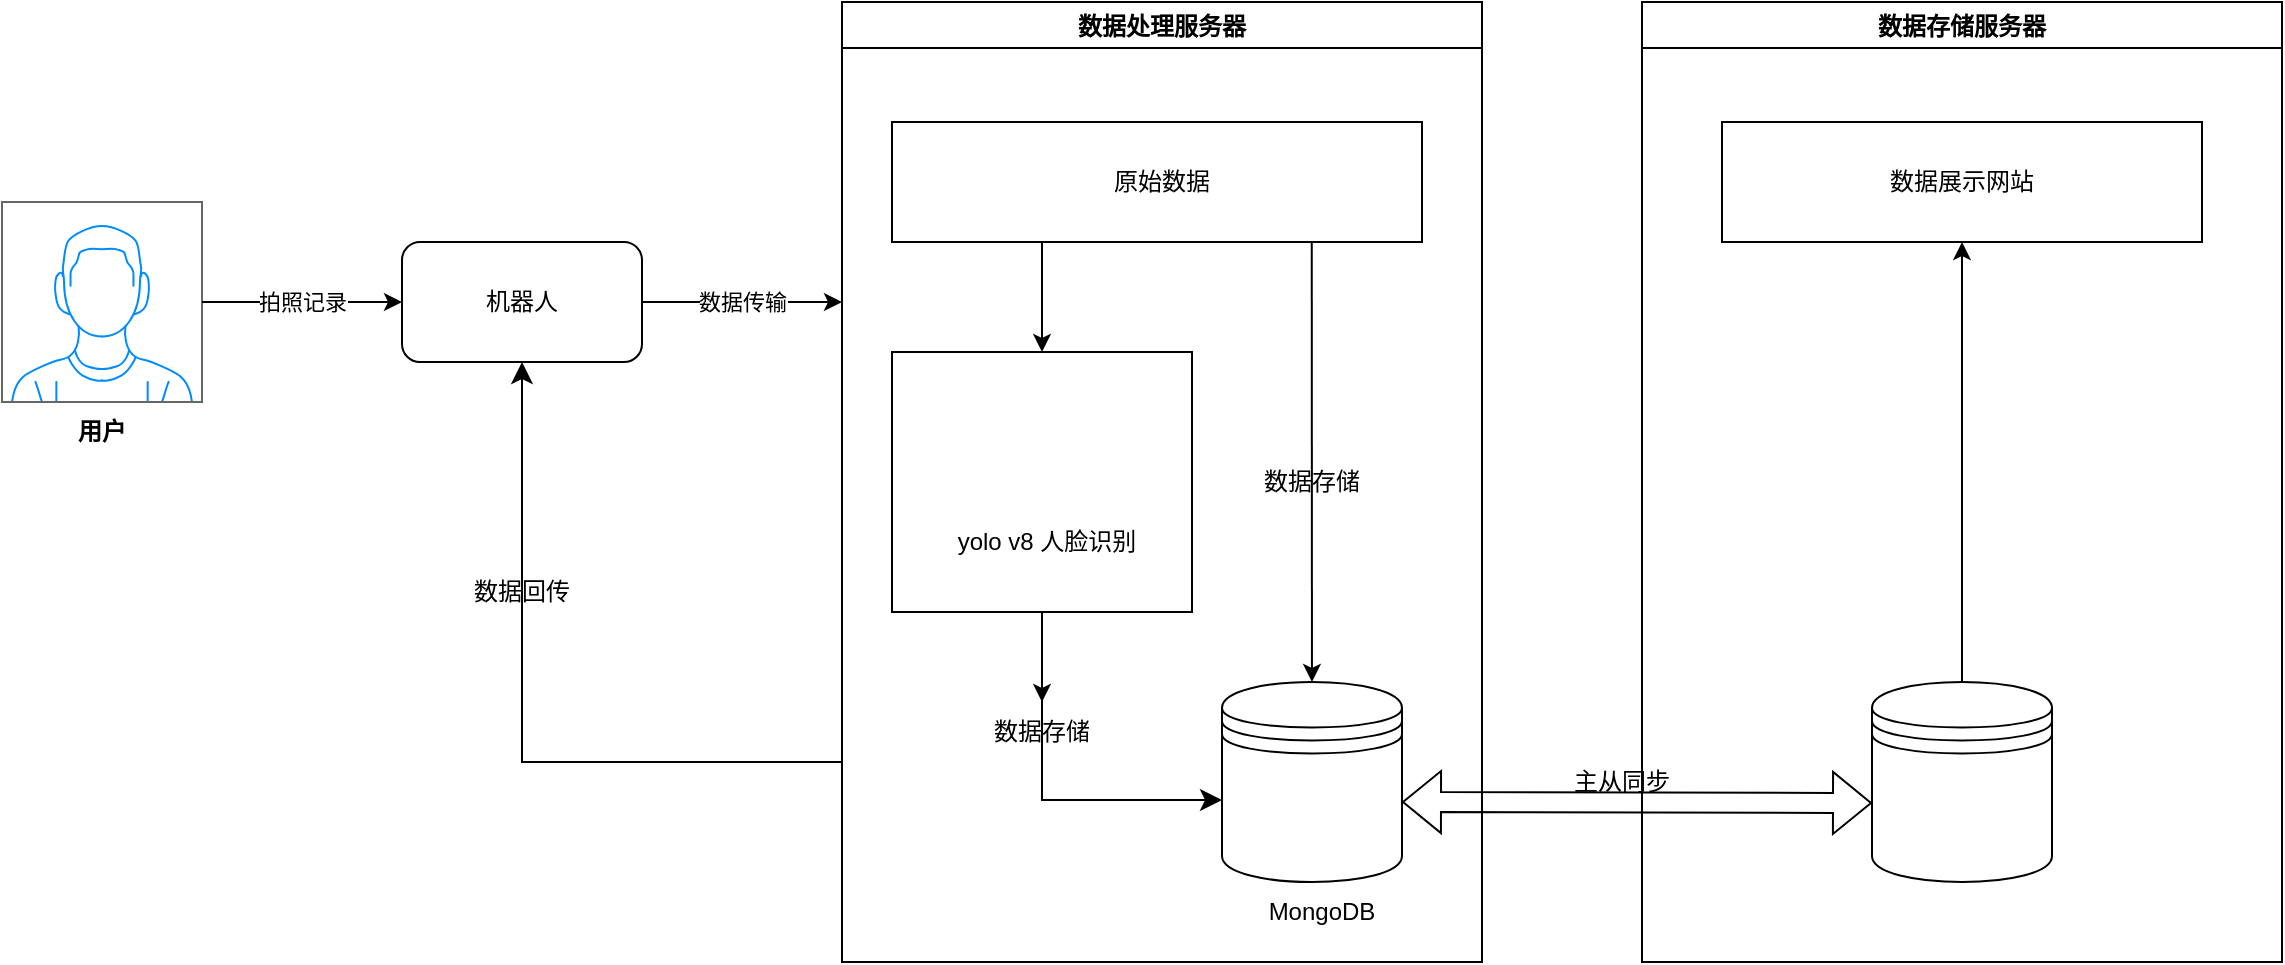 <mxfile version="24.4.0" type="github">
  <diagram name="第 1 页" id="8dg-rzRa57d9hR8U38FS">
    <mxGraphModel dx="1333" dy="683" grid="1" gridSize="10" guides="1" tooltips="1" connect="1" arrows="1" fold="1" page="1" pageScale="1" pageWidth="827" pageHeight="1169" math="0" shadow="0">
      <root>
        <mxCell id="0" />
        <mxCell id="1" parent="0" />
        <mxCell id="fH7Y2pYsnP7vgKX88WlQ-2" value="" style="verticalLabelPosition=bottom;shadow=0;dashed=0;align=center;html=1;verticalAlign=top;strokeWidth=1;shape=mxgraph.mockup.containers.userMale;strokeColor=#666666;strokeColor2=#008cff;" vertex="1" parent="1">
          <mxGeometry x="40" y="220" width="100" height="100" as="geometry" />
        </mxCell>
        <mxCell id="fH7Y2pYsnP7vgKX88WlQ-3" value="用户" style="text;html=1;align=center;verticalAlign=middle;whiteSpace=wrap;rounded=0;fontStyle=1" vertex="1" parent="1">
          <mxGeometry x="60" y="320" width="60" height="30" as="geometry" />
        </mxCell>
        <mxCell id="fH7Y2pYsnP7vgKX88WlQ-8" value="" style="endArrow=classic;html=1;rounded=0;" edge="1" parent="1">
          <mxGeometry relative="1" as="geometry">
            <mxPoint x="140" y="270" as="sourcePoint" />
            <mxPoint x="240" y="270" as="targetPoint" />
          </mxGeometry>
        </mxCell>
        <mxCell id="fH7Y2pYsnP7vgKX88WlQ-9" value="拍照记录" style="edgeLabel;resizable=0;html=1;;align=center;verticalAlign=middle;" connectable="0" vertex="1" parent="fH7Y2pYsnP7vgKX88WlQ-8">
          <mxGeometry relative="1" as="geometry" />
        </mxCell>
        <mxCell id="fH7Y2pYsnP7vgKX88WlQ-10" value="" style="rounded=1;whiteSpace=wrap;html=1;" vertex="1" parent="1">
          <mxGeometry x="240" y="240" width="120" height="60" as="geometry" />
        </mxCell>
        <mxCell id="fH7Y2pYsnP7vgKX88WlQ-11" value="机器人" style="text;html=1;align=center;verticalAlign=middle;whiteSpace=wrap;rounded=0;" vertex="1" parent="1">
          <mxGeometry x="270" y="257.5" width="60" height="25" as="geometry" />
        </mxCell>
        <mxCell id="fH7Y2pYsnP7vgKX88WlQ-12" value="" style="endArrow=classic;html=1;rounded=0;" edge="1" parent="1">
          <mxGeometry relative="1" as="geometry">
            <mxPoint x="360" y="270" as="sourcePoint" />
            <mxPoint x="460" y="270" as="targetPoint" />
          </mxGeometry>
        </mxCell>
        <mxCell id="fH7Y2pYsnP7vgKX88WlQ-13" value="数据传输" style="edgeLabel;resizable=0;html=1;;align=center;verticalAlign=middle;" connectable="0" vertex="1" parent="fH7Y2pYsnP7vgKX88WlQ-12">
          <mxGeometry relative="1" as="geometry" />
        </mxCell>
        <mxCell id="fH7Y2pYsnP7vgKX88WlQ-21" value="数据处理服务器" style="swimlane;" vertex="1" parent="1">
          <mxGeometry x="460" y="120" width="320" height="480" as="geometry">
            <mxRectangle x="460" y="120" width="120" height="30" as="alternateBounds" />
          </mxGeometry>
        </mxCell>
        <mxCell id="fH7Y2pYsnP7vgKX88WlQ-22" value="" style="rounded=0;whiteSpace=wrap;html=1;" vertex="1" parent="fH7Y2pYsnP7vgKX88WlQ-21">
          <mxGeometry x="25" y="60" width="265" height="60" as="geometry" />
        </mxCell>
        <mxCell id="fH7Y2pYsnP7vgKX88WlQ-23" value="" style="shape=datastore;whiteSpace=wrap;html=1;" vertex="1" parent="fH7Y2pYsnP7vgKX88WlQ-21">
          <mxGeometry x="190" y="340" width="90" height="100" as="geometry" />
        </mxCell>
        <mxCell id="fH7Y2pYsnP7vgKX88WlQ-62" value="" style="edgeStyle=orthogonalEdgeStyle;rounded=0;orthogonalLoop=1;jettySize=auto;html=1;" edge="1" parent="fH7Y2pYsnP7vgKX88WlQ-21" source="fH7Y2pYsnP7vgKX88WlQ-24" target="fH7Y2pYsnP7vgKX88WlQ-36">
          <mxGeometry relative="1" as="geometry" />
        </mxCell>
        <mxCell id="fH7Y2pYsnP7vgKX88WlQ-24" value="" style="rounded=0;whiteSpace=wrap;html=1;" vertex="1" parent="fH7Y2pYsnP7vgKX88WlQ-21">
          <mxGeometry x="25" y="175" width="150" height="130" as="geometry" />
        </mxCell>
        <mxCell id="fH7Y2pYsnP7vgKX88WlQ-26" value="原始数据" style="text;html=1;align=center;verticalAlign=middle;whiteSpace=wrap;rounded=0;" vertex="1" parent="fH7Y2pYsnP7vgKX88WlQ-21">
          <mxGeometry x="130" y="75" width="60" height="30" as="geometry" />
        </mxCell>
        <mxCell id="fH7Y2pYsnP7vgKX88WlQ-27" value="" style="endArrow=classic;html=1;rounded=0;" edge="1" parent="fH7Y2pYsnP7vgKX88WlQ-21" target="fH7Y2pYsnP7vgKX88WlQ-24">
          <mxGeometry width="50" height="50" relative="1" as="geometry">
            <mxPoint x="100" y="120" as="sourcePoint" />
            <mxPoint x="150" y="40" as="targetPoint" />
          </mxGeometry>
        </mxCell>
        <mxCell id="fH7Y2pYsnP7vgKX88WlQ-29" value="" style="shape=image;verticalLabelPosition=bottom;labelBackgroundColor=default;verticalAlign=top;aspect=fixed;imageAspect=0;image=https://cdn.prod.website-files.com/646dd1f1a3703e451ba81ecc/664f72537d932bad2865e9d0_Ultralytics_Website.jpg;" vertex="1" parent="fH7Y2pYsnP7vgKX88WlQ-21">
          <mxGeometry x="55" y="195" width="90" height="47.25" as="geometry" />
        </mxCell>
        <mxCell id="fH7Y2pYsnP7vgKX88WlQ-31" value="yolo v8 人脸识别" style="text;html=1;align=center;verticalAlign=middle;whiteSpace=wrap;rounded=0;" vertex="1" parent="fH7Y2pYsnP7vgKX88WlQ-21">
          <mxGeometry x="55" y="255" width="95" height="30" as="geometry" />
        </mxCell>
        <mxCell id="fH7Y2pYsnP7vgKX88WlQ-32" value="" style="endArrow=classic;html=1;rounded=0;exitX=0.792;exitY=1;exitDx=0;exitDy=0;exitPerimeter=0;" edge="1" parent="fH7Y2pYsnP7vgKX88WlQ-21" source="fH7Y2pYsnP7vgKX88WlQ-22" target="fH7Y2pYsnP7vgKX88WlQ-23">
          <mxGeometry width="50" height="50" relative="1" as="geometry">
            <mxPoint x="230" y="90" as="sourcePoint" />
            <mxPoint x="280" y="40" as="targetPoint" />
          </mxGeometry>
        </mxCell>
        <mxCell id="fH7Y2pYsnP7vgKX88WlQ-33" value="" style="edgeStyle=elbowEdgeStyle;elbow=horizontal;endArrow=classic;html=1;curved=0;rounded=0;endSize=8;startSize=8;" edge="1" parent="fH7Y2pYsnP7vgKX88WlQ-21" source="fH7Y2pYsnP7vgKX88WlQ-24">
          <mxGeometry width="50" height="50" relative="1" as="geometry">
            <mxPoint x="100" y="310" as="sourcePoint" />
            <mxPoint x="190" y="399" as="targetPoint" />
            <Array as="points">
              <mxPoint x="100" y="330" />
            </Array>
          </mxGeometry>
        </mxCell>
        <mxCell id="fH7Y2pYsnP7vgKX88WlQ-34" value="数据存储" style="text;html=1;align=center;verticalAlign=middle;whiteSpace=wrap;rounded=0;" vertex="1" parent="fH7Y2pYsnP7vgKX88WlQ-21">
          <mxGeometry x="205" y="225" width="60" height="30" as="geometry" />
        </mxCell>
        <mxCell id="fH7Y2pYsnP7vgKX88WlQ-36" value="数据存储" style="text;html=1;align=center;verticalAlign=middle;whiteSpace=wrap;rounded=0;" vertex="1" parent="fH7Y2pYsnP7vgKX88WlQ-21">
          <mxGeometry x="70" y="350" width="60" height="30" as="geometry" />
        </mxCell>
        <mxCell id="fH7Y2pYsnP7vgKX88WlQ-39" value="" style="shape=image;verticalLabelPosition=bottom;labelBackgroundColor=default;verticalAlign=top;aspect=fixed;imageAspect=0;image=https://www.svgrepo.com/show/331488/mongodb.svg;" vertex="1" parent="fH7Y2pYsnP7vgKX88WlQ-21">
          <mxGeometry x="210" y="380" width="50" height="50" as="geometry" />
        </mxCell>
        <mxCell id="fH7Y2pYsnP7vgKX88WlQ-40" value="MongoDB" style="text;html=1;align=center;verticalAlign=middle;whiteSpace=wrap;rounded=0;" vertex="1" parent="fH7Y2pYsnP7vgKX88WlQ-21">
          <mxGeometry x="210" y="440" width="60" height="30" as="geometry" />
        </mxCell>
        <mxCell id="fH7Y2pYsnP7vgKX88WlQ-44" value="" style="shape=flexArrow;endArrow=classic;startArrow=classic;html=1;rounded=0;entryX=0;entryY=0.605;entryDx=0;entryDy=0;entryPerimeter=0;" edge="1" parent="fH7Y2pYsnP7vgKX88WlQ-21" target="fH7Y2pYsnP7vgKX88WlQ-41">
          <mxGeometry width="100" height="100" relative="1" as="geometry">
            <mxPoint x="280" y="400" as="sourcePoint" />
            <mxPoint x="380" y="300" as="targetPoint" />
          </mxGeometry>
        </mxCell>
        <mxCell id="fH7Y2pYsnP7vgKX88WlQ-66" value="" style="edgeStyle=segmentEdgeStyle;endArrow=classic;html=1;curved=0;rounded=0;endSize=8;startSize=8;entryX=0.5;entryY=1;entryDx=0;entryDy=0;" edge="1" parent="fH7Y2pYsnP7vgKX88WlQ-21" target="fH7Y2pYsnP7vgKX88WlQ-10">
          <mxGeometry width="50" height="50" relative="1" as="geometry">
            <mxPoint y="380" as="sourcePoint" />
            <mxPoint x="50" y="330" as="targetPoint" />
            <Array as="points">
              <mxPoint x="-160" y="380" />
            </Array>
          </mxGeometry>
        </mxCell>
        <mxCell id="fH7Y2pYsnP7vgKX88WlQ-45" value="数据存储服务器" style="swimlane;" vertex="1" parent="1">
          <mxGeometry x="860" y="120" width="320" height="480" as="geometry">
            <mxRectangle x="860" y="120" width="120" height="30" as="alternateBounds" />
          </mxGeometry>
        </mxCell>
        <mxCell id="fH7Y2pYsnP7vgKX88WlQ-41" value="" style="shape=datastore;whiteSpace=wrap;html=1;" vertex="1" parent="fH7Y2pYsnP7vgKX88WlQ-45">
          <mxGeometry x="115" y="340" width="90" height="100" as="geometry" />
        </mxCell>
        <mxCell id="fH7Y2pYsnP7vgKX88WlQ-42" value="" style="shape=image;verticalLabelPosition=bottom;labelBackgroundColor=default;verticalAlign=top;aspect=fixed;imageAspect=0;image=https://www.svgrepo.com/show/331488/mongodb.svg;" vertex="1" parent="fH7Y2pYsnP7vgKX88WlQ-45">
          <mxGeometry x="135" y="380" width="50" height="50" as="geometry" />
        </mxCell>
        <mxCell id="fH7Y2pYsnP7vgKX88WlQ-61" value="" style="rounded=0;whiteSpace=wrap;html=1;" vertex="1" parent="fH7Y2pYsnP7vgKX88WlQ-45">
          <mxGeometry x="40" y="60" width="240" height="60" as="geometry" />
        </mxCell>
        <mxCell id="fH7Y2pYsnP7vgKX88WlQ-63" value="数据展示网站" style="text;html=1;align=center;verticalAlign=middle;whiteSpace=wrap;rounded=0;" vertex="1" parent="fH7Y2pYsnP7vgKX88WlQ-45">
          <mxGeometry x="105" y="75" width="110" height="30" as="geometry" />
        </mxCell>
        <mxCell id="fH7Y2pYsnP7vgKX88WlQ-64" value="" style="endArrow=classic;html=1;rounded=0;exitX=0.5;exitY=0;exitDx=0;exitDy=0;" edge="1" parent="fH7Y2pYsnP7vgKX88WlQ-45" source="fH7Y2pYsnP7vgKX88WlQ-41">
          <mxGeometry width="50" height="50" relative="1" as="geometry">
            <mxPoint x="100" y="340" as="sourcePoint" />
            <mxPoint x="160" y="120" as="targetPoint" />
          </mxGeometry>
        </mxCell>
        <mxCell id="fH7Y2pYsnP7vgKX88WlQ-60" value="主从同步" style="text;html=1;align=center;verticalAlign=middle;whiteSpace=wrap;rounded=0;" vertex="1" parent="fH7Y2pYsnP7vgKX88WlQ-45">
          <mxGeometry x="-40" y="375" width="60" height="30" as="geometry" />
        </mxCell>
        <mxCell id="fH7Y2pYsnP7vgKX88WlQ-69" value="数据回传" style="text;html=1;align=center;verticalAlign=middle;whiteSpace=wrap;rounded=0;" vertex="1" parent="1">
          <mxGeometry x="270" y="400" width="60" height="30" as="geometry" />
        </mxCell>
      </root>
    </mxGraphModel>
  </diagram>
</mxfile>
